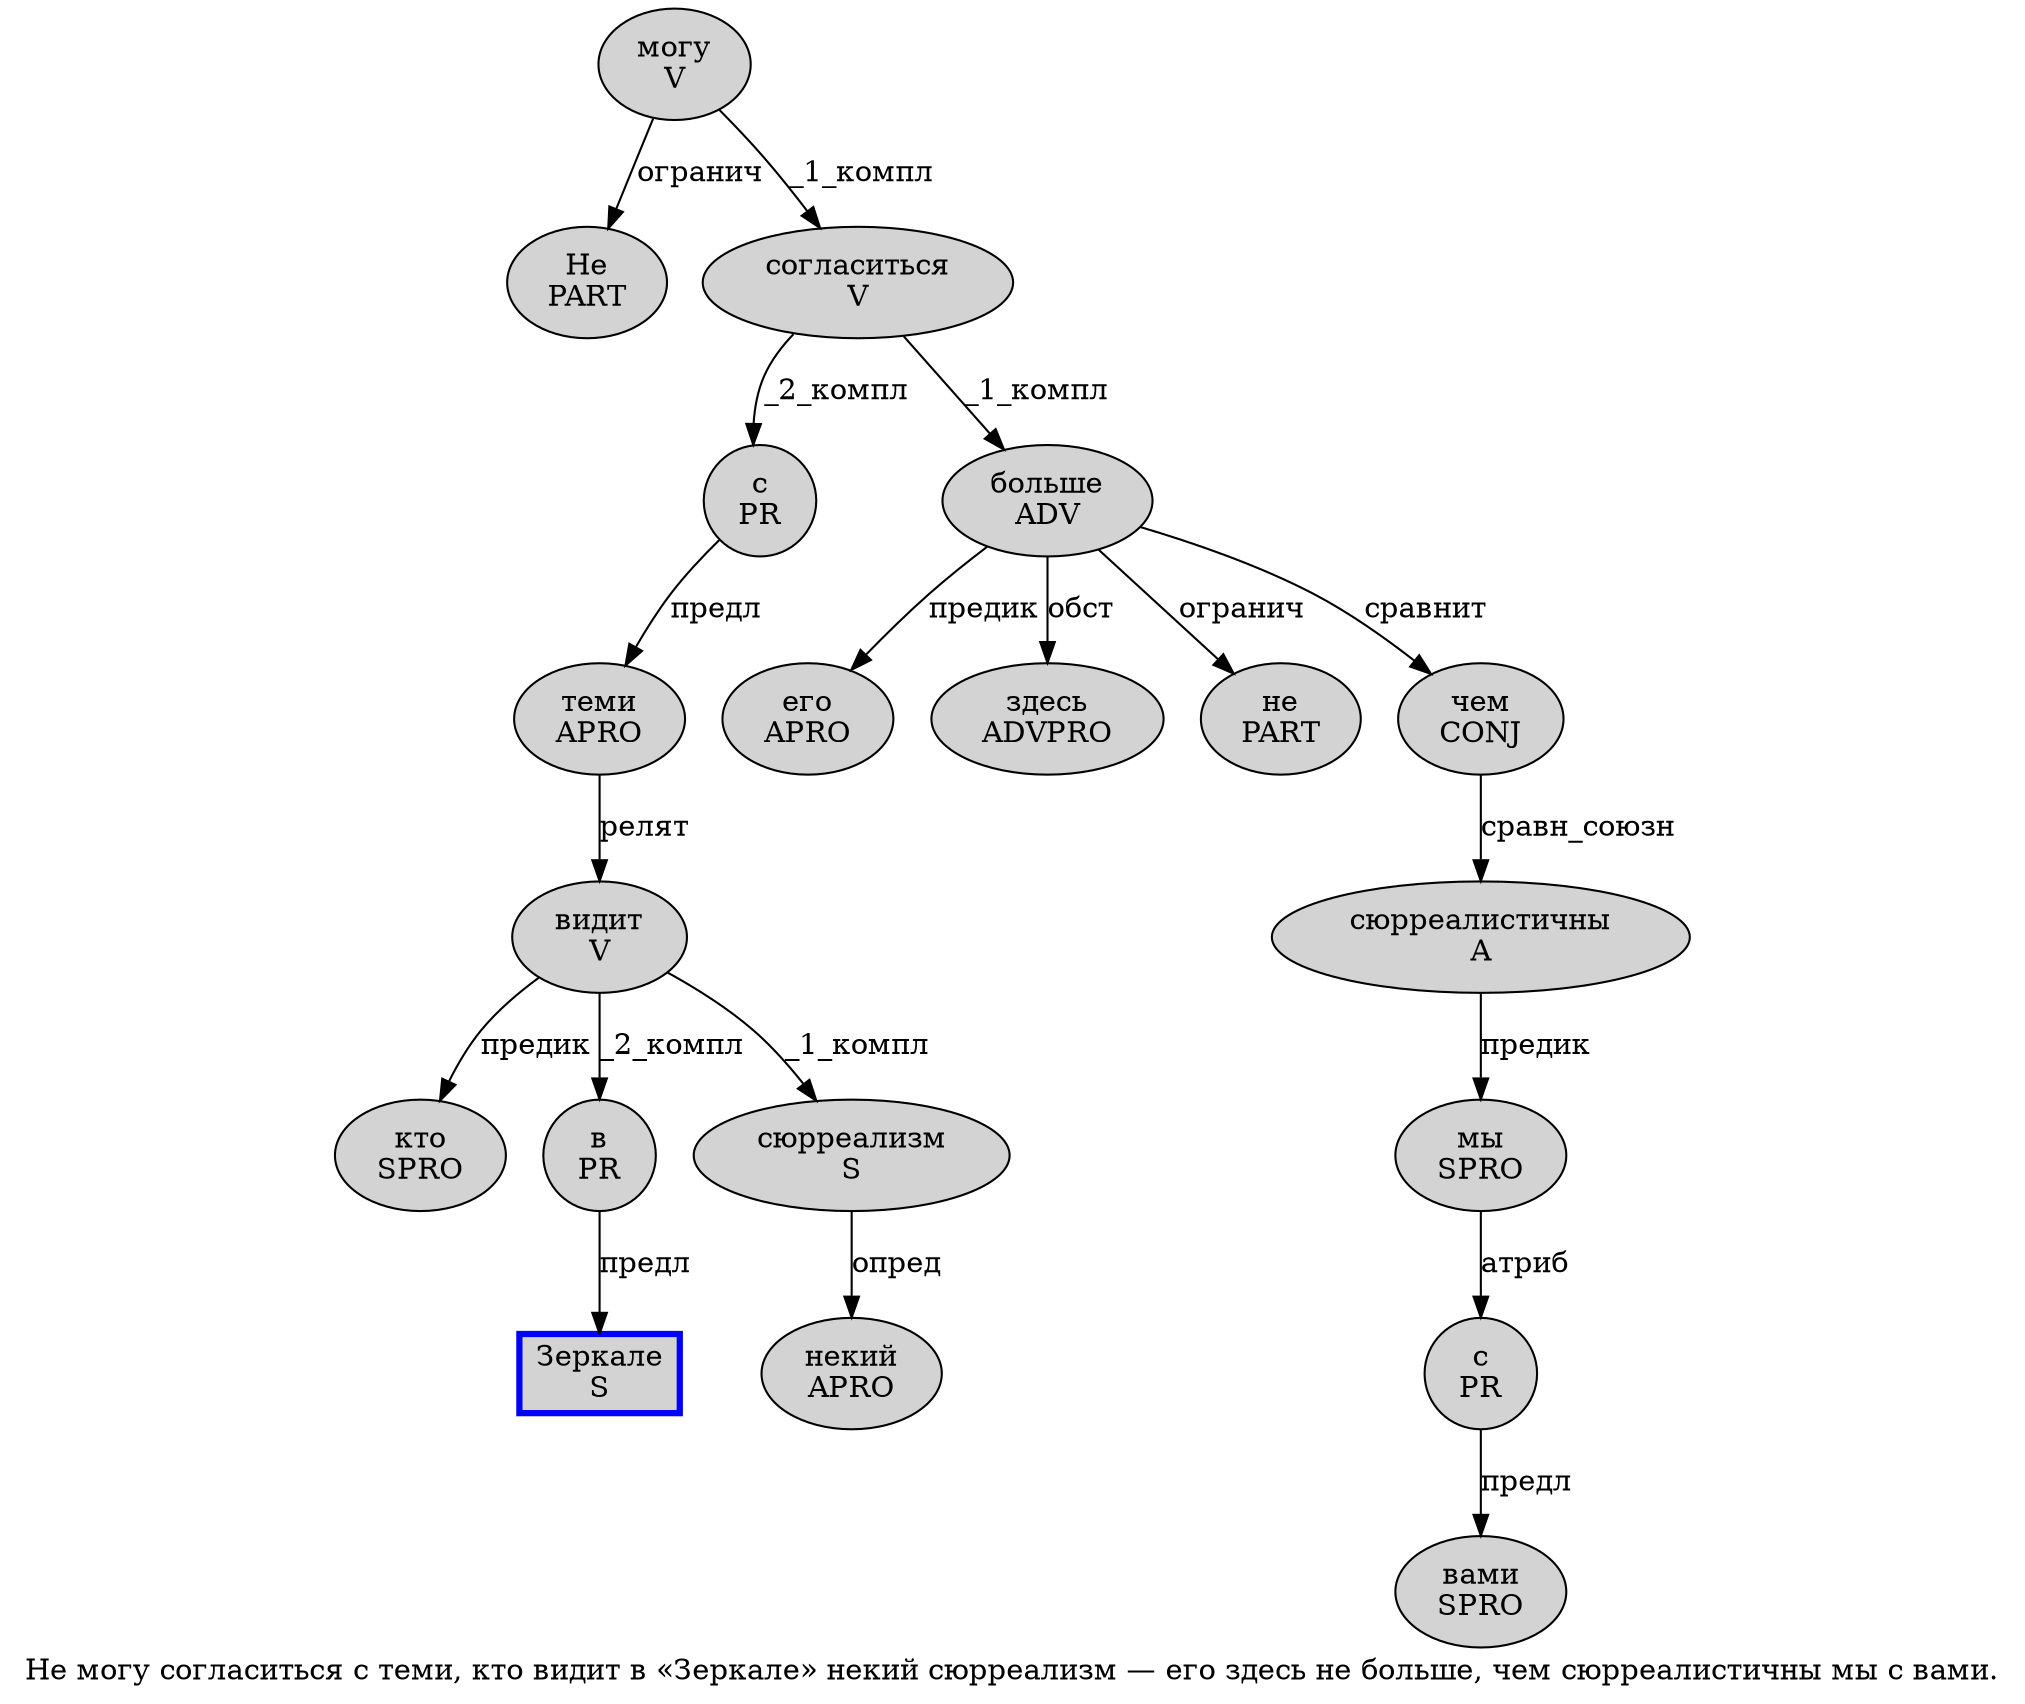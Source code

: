 digraph SENTENCE_1995 {
	graph [label="Не могу согласиться с теми, кто видит в «Зеркале» некий сюрреализм — его здесь не больше, чем сюрреалистичны мы с вами."]
	node [style=filled]
		0 [label="Не
PART" color="" fillcolor=lightgray penwidth=1 shape=ellipse]
		1 [label="могу
V" color="" fillcolor=lightgray penwidth=1 shape=ellipse]
		2 [label="согласиться
V" color="" fillcolor=lightgray penwidth=1 shape=ellipse]
		3 [label="с
PR" color="" fillcolor=lightgray penwidth=1 shape=ellipse]
		4 [label="теми
APRO" color="" fillcolor=lightgray penwidth=1 shape=ellipse]
		6 [label="кто
SPRO" color="" fillcolor=lightgray penwidth=1 shape=ellipse]
		7 [label="видит
V" color="" fillcolor=lightgray penwidth=1 shape=ellipse]
		8 [label="в
PR" color="" fillcolor=lightgray penwidth=1 shape=ellipse]
		10 [label="Зеркале
S" color=blue fillcolor=lightgray penwidth=3 shape=box]
		12 [label="некий
APRO" color="" fillcolor=lightgray penwidth=1 shape=ellipse]
		13 [label="сюрреализм
S" color="" fillcolor=lightgray penwidth=1 shape=ellipse]
		15 [label="его
APRO" color="" fillcolor=lightgray penwidth=1 shape=ellipse]
		16 [label="здесь
ADVPRO" color="" fillcolor=lightgray penwidth=1 shape=ellipse]
		17 [label="не
PART" color="" fillcolor=lightgray penwidth=1 shape=ellipse]
		18 [label="больше
ADV" color="" fillcolor=lightgray penwidth=1 shape=ellipse]
		20 [label="чем
CONJ" color="" fillcolor=lightgray penwidth=1 shape=ellipse]
		21 [label="сюрреалистичны
A" color="" fillcolor=lightgray penwidth=1 shape=ellipse]
		22 [label="мы
SPRO" color="" fillcolor=lightgray penwidth=1 shape=ellipse]
		23 [label="с
PR" color="" fillcolor=lightgray penwidth=1 shape=ellipse]
		24 [label="вами
SPRO" color="" fillcolor=lightgray penwidth=1 shape=ellipse]
			7 -> 6 [label="предик"]
			7 -> 8 [label="_2_компл"]
			7 -> 13 [label="_1_компл"]
			22 -> 23 [label="атриб"]
			21 -> 22 [label="предик"]
			20 -> 21 [label="сравн_союзн"]
			3 -> 4 [label="предл"]
			13 -> 12 [label="опред"]
			2 -> 3 [label="_2_компл"]
			2 -> 18 [label="_1_компл"]
			8 -> 10 [label="предл"]
			23 -> 24 [label="предл"]
			18 -> 15 [label="предик"]
			18 -> 16 [label="обст"]
			18 -> 17 [label="огранич"]
			18 -> 20 [label="сравнит"]
			1 -> 0 [label="огранич"]
			1 -> 2 [label="_1_компл"]
			4 -> 7 [label="релят"]
}